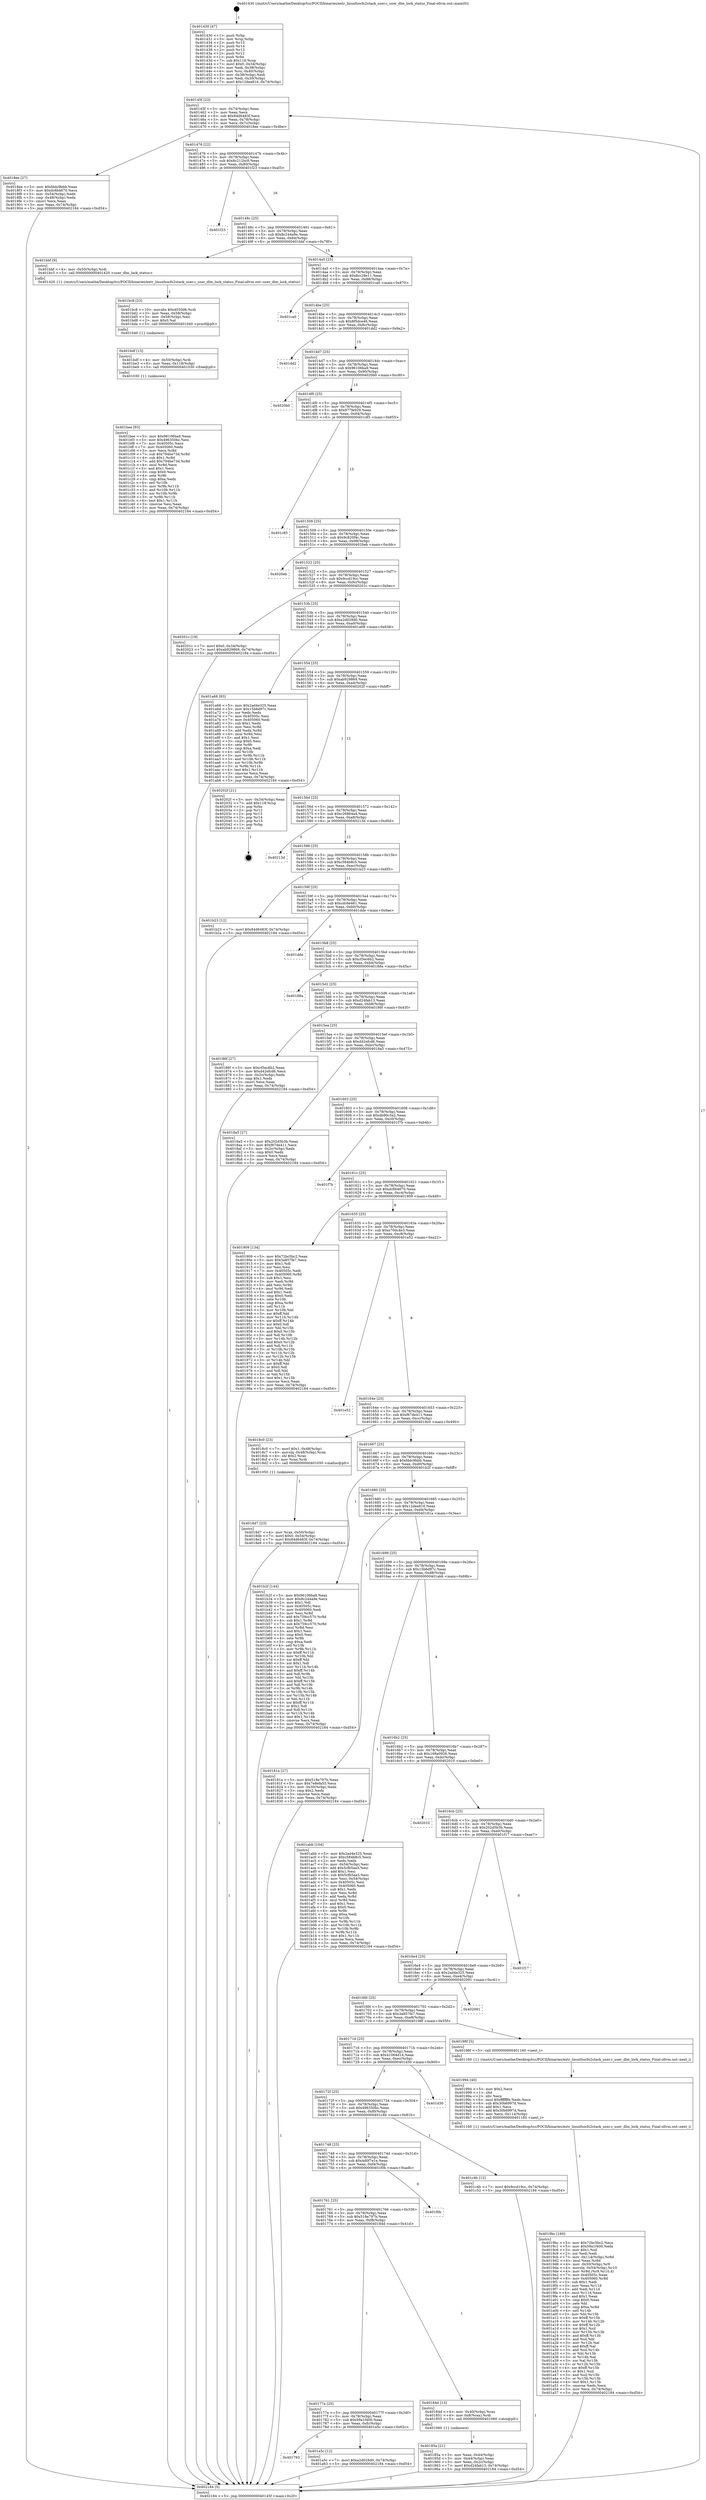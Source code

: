 digraph "0x401430" {
  label = "0x401430 (/mnt/c/Users/mathe/Desktop/tcc/POCII/binaries/extr_linuxfsocfs2stack_user.c_user_dlm_lock_status_Final-ollvm.out::main(0))"
  labelloc = "t"
  node[shape=record]

  Entry [label="",width=0.3,height=0.3,shape=circle,fillcolor=black,style=filled]
  "0x40145f" [label="{
     0x40145f [23]\l
     | [instrs]\l
     &nbsp;&nbsp;0x40145f \<+3\>: mov -0x74(%rbp),%eax\l
     &nbsp;&nbsp;0x401462 \<+2\>: mov %eax,%ecx\l
     &nbsp;&nbsp;0x401464 \<+6\>: sub $0x84d6483f,%ecx\l
     &nbsp;&nbsp;0x40146a \<+3\>: mov %eax,-0x78(%rbp)\l
     &nbsp;&nbsp;0x40146d \<+3\>: mov %ecx,-0x7c(%rbp)\l
     &nbsp;&nbsp;0x401470 \<+6\>: je 00000000004018ee \<main+0x4be\>\l
  }"]
  "0x4018ee" [label="{
     0x4018ee [27]\l
     | [instrs]\l
     &nbsp;&nbsp;0x4018ee \<+5\>: mov $0xfddc9bbb,%eax\l
     &nbsp;&nbsp;0x4018f3 \<+5\>: mov $0xdc6b4670,%ecx\l
     &nbsp;&nbsp;0x4018f8 \<+3\>: mov -0x54(%rbp),%edx\l
     &nbsp;&nbsp;0x4018fb \<+3\>: cmp -0x48(%rbp),%edx\l
     &nbsp;&nbsp;0x4018fe \<+3\>: cmovl %ecx,%eax\l
     &nbsp;&nbsp;0x401901 \<+3\>: mov %eax,-0x74(%rbp)\l
     &nbsp;&nbsp;0x401904 \<+5\>: jmp 0000000000402184 \<main+0xd54\>\l
  }"]
  "0x401476" [label="{
     0x401476 [22]\l
     | [instrs]\l
     &nbsp;&nbsp;0x401476 \<+5\>: jmp 000000000040147b \<main+0x4b\>\l
     &nbsp;&nbsp;0x40147b \<+3\>: mov -0x78(%rbp),%eax\l
     &nbsp;&nbsp;0x40147e \<+5\>: sub $0x8c212bc9,%eax\l
     &nbsp;&nbsp;0x401483 \<+3\>: mov %eax,-0x80(%rbp)\l
     &nbsp;&nbsp;0x401486 \<+6\>: je 0000000000401f23 \<main+0xaf3\>\l
  }"]
  Exit [label="",width=0.3,height=0.3,shape=circle,fillcolor=black,style=filled,peripheries=2]
  "0x401f23" [label="{
     0x401f23\l
  }", style=dashed]
  "0x40148c" [label="{
     0x40148c [25]\l
     | [instrs]\l
     &nbsp;&nbsp;0x40148c \<+5\>: jmp 0000000000401491 \<main+0x61\>\l
     &nbsp;&nbsp;0x401491 \<+3\>: mov -0x78(%rbp),%eax\l
     &nbsp;&nbsp;0x401494 \<+5\>: sub $0x8c244a9e,%eax\l
     &nbsp;&nbsp;0x401499 \<+6\>: mov %eax,-0x84(%rbp)\l
     &nbsp;&nbsp;0x40149f \<+6\>: je 0000000000401bbf \<main+0x78f\>\l
  }"]
  "0x401bee" [label="{
     0x401bee [93]\l
     | [instrs]\l
     &nbsp;&nbsp;0x401bee \<+5\>: mov $0x96106ba9,%eax\l
     &nbsp;&nbsp;0x401bf3 \<+5\>: mov $0x496350bc,%esi\l
     &nbsp;&nbsp;0x401bf8 \<+7\>: mov 0x40505c,%ecx\l
     &nbsp;&nbsp;0x401bff \<+7\>: mov 0x405060,%edx\l
     &nbsp;&nbsp;0x401c06 \<+3\>: mov %ecx,%r8d\l
     &nbsp;&nbsp;0x401c09 \<+7\>: sub $0x794be73d,%r8d\l
     &nbsp;&nbsp;0x401c10 \<+4\>: sub $0x1,%r8d\l
     &nbsp;&nbsp;0x401c14 \<+7\>: add $0x794be73d,%r8d\l
     &nbsp;&nbsp;0x401c1b \<+4\>: imul %r8d,%ecx\l
     &nbsp;&nbsp;0x401c1f \<+3\>: and $0x1,%ecx\l
     &nbsp;&nbsp;0x401c22 \<+3\>: cmp $0x0,%ecx\l
     &nbsp;&nbsp;0x401c25 \<+4\>: sete %r9b\l
     &nbsp;&nbsp;0x401c29 \<+3\>: cmp $0xa,%edx\l
     &nbsp;&nbsp;0x401c2c \<+4\>: setl %r10b\l
     &nbsp;&nbsp;0x401c30 \<+3\>: mov %r9b,%r11b\l
     &nbsp;&nbsp;0x401c33 \<+3\>: and %r10b,%r11b\l
     &nbsp;&nbsp;0x401c36 \<+3\>: xor %r10b,%r9b\l
     &nbsp;&nbsp;0x401c39 \<+3\>: or %r9b,%r11b\l
     &nbsp;&nbsp;0x401c3c \<+4\>: test $0x1,%r11b\l
     &nbsp;&nbsp;0x401c40 \<+3\>: cmovne %esi,%eax\l
     &nbsp;&nbsp;0x401c43 \<+3\>: mov %eax,-0x74(%rbp)\l
     &nbsp;&nbsp;0x401c46 \<+5\>: jmp 0000000000402184 \<main+0xd54\>\l
  }"]
  "0x401bbf" [label="{
     0x401bbf [9]\l
     | [instrs]\l
     &nbsp;&nbsp;0x401bbf \<+4\>: mov -0x50(%rbp),%rdi\l
     &nbsp;&nbsp;0x401bc3 \<+5\>: call 0000000000401420 \<user_dlm_lock_status\>\l
     | [calls]\l
     &nbsp;&nbsp;0x401420 \{1\} (/mnt/c/Users/mathe/Desktop/tcc/POCII/binaries/extr_linuxfsocfs2stack_user.c_user_dlm_lock_status_Final-ollvm.out::user_dlm_lock_status)\l
  }"]
  "0x4014a5" [label="{
     0x4014a5 [25]\l
     | [instrs]\l
     &nbsp;&nbsp;0x4014a5 \<+5\>: jmp 00000000004014aa \<main+0x7a\>\l
     &nbsp;&nbsp;0x4014aa \<+3\>: mov -0x78(%rbp),%eax\l
     &nbsp;&nbsp;0x4014ad \<+5\>: sub $0x8cc28e11,%eax\l
     &nbsp;&nbsp;0x4014b2 \<+6\>: mov %eax,-0x88(%rbp)\l
     &nbsp;&nbsp;0x4014b8 \<+6\>: je 0000000000401ca0 \<main+0x870\>\l
  }"]
  "0x401bdf" [label="{
     0x401bdf [15]\l
     | [instrs]\l
     &nbsp;&nbsp;0x401bdf \<+4\>: mov -0x50(%rbp),%rdi\l
     &nbsp;&nbsp;0x401be3 \<+6\>: mov %eax,-0x118(%rbp)\l
     &nbsp;&nbsp;0x401be9 \<+5\>: call 0000000000401030 \<free@plt\>\l
     | [calls]\l
     &nbsp;&nbsp;0x401030 \{1\} (unknown)\l
  }"]
  "0x401ca0" [label="{
     0x401ca0\l
  }", style=dashed]
  "0x4014be" [label="{
     0x4014be [25]\l
     | [instrs]\l
     &nbsp;&nbsp;0x4014be \<+5\>: jmp 00000000004014c3 \<main+0x93\>\l
     &nbsp;&nbsp;0x4014c3 \<+3\>: mov -0x78(%rbp),%eax\l
     &nbsp;&nbsp;0x4014c6 \<+5\>: sub $0x8f5dce46,%eax\l
     &nbsp;&nbsp;0x4014cb \<+6\>: mov %eax,-0x8c(%rbp)\l
     &nbsp;&nbsp;0x4014d1 \<+6\>: je 0000000000401dd2 \<main+0x9a2\>\l
  }"]
  "0x401bc8" [label="{
     0x401bc8 [23]\l
     | [instrs]\l
     &nbsp;&nbsp;0x401bc8 \<+10\>: movabs $0x4030d6,%rdi\l
     &nbsp;&nbsp;0x401bd2 \<+3\>: mov %eax,-0x58(%rbp)\l
     &nbsp;&nbsp;0x401bd5 \<+3\>: mov -0x58(%rbp),%esi\l
     &nbsp;&nbsp;0x401bd8 \<+2\>: mov $0x0,%al\l
     &nbsp;&nbsp;0x401bda \<+5\>: call 0000000000401040 \<printf@plt\>\l
     | [calls]\l
     &nbsp;&nbsp;0x401040 \{1\} (unknown)\l
  }"]
  "0x401dd2" [label="{
     0x401dd2\l
  }", style=dashed]
  "0x4014d7" [label="{
     0x4014d7 [25]\l
     | [instrs]\l
     &nbsp;&nbsp;0x4014d7 \<+5\>: jmp 00000000004014dc \<main+0xac\>\l
     &nbsp;&nbsp;0x4014dc \<+3\>: mov -0x78(%rbp),%eax\l
     &nbsp;&nbsp;0x4014df \<+5\>: sub $0x96106ba9,%eax\l
     &nbsp;&nbsp;0x4014e4 \<+6\>: mov %eax,-0x90(%rbp)\l
     &nbsp;&nbsp;0x4014ea \<+6\>: je 00000000004020b0 \<main+0xc80\>\l
  }"]
  "0x401793" [label="{
     0x401793\l
  }", style=dashed]
  "0x4020b0" [label="{
     0x4020b0\l
  }", style=dashed]
  "0x4014f0" [label="{
     0x4014f0 [25]\l
     | [instrs]\l
     &nbsp;&nbsp;0x4014f0 \<+5\>: jmp 00000000004014f5 \<main+0xc5\>\l
     &nbsp;&nbsp;0x4014f5 \<+3\>: mov -0x78(%rbp),%eax\l
     &nbsp;&nbsp;0x4014f8 \<+5\>: sub $0x977fe929,%eax\l
     &nbsp;&nbsp;0x4014fd \<+6\>: mov %eax,-0x94(%rbp)\l
     &nbsp;&nbsp;0x401503 \<+6\>: je 0000000000401c85 \<main+0x855\>\l
  }"]
  "0x401a5c" [label="{
     0x401a5c [12]\l
     | [instrs]\l
     &nbsp;&nbsp;0x401a5c \<+7\>: movl $0xa2d028d0,-0x74(%rbp)\l
     &nbsp;&nbsp;0x401a63 \<+5\>: jmp 0000000000402184 \<main+0xd54\>\l
  }"]
  "0x401c85" [label="{
     0x401c85\l
  }", style=dashed]
  "0x401509" [label="{
     0x401509 [25]\l
     | [instrs]\l
     &nbsp;&nbsp;0x401509 \<+5\>: jmp 000000000040150e \<main+0xde\>\l
     &nbsp;&nbsp;0x40150e \<+3\>: mov -0x78(%rbp),%eax\l
     &nbsp;&nbsp;0x401511 \<+5\>: sub $0x9c820f4c,%eax\l
     &nbsp;&nbsp;0x401516 \<+6\>: mov %eax,-0x98(%rbp)\l
     &nbsp;&nbsp;0x40151c \<+6\>: je 00000000004020eb \<main+0xcbb\>\l
  }"]
  "0x4019bc" [label="{
     0x4019bc [160]\l
     | [instrs]\l
     &nbsp;&nbsp;0x4019bc \<+5\>: mov $0x72bc5bc2,%ecx\l
     &nbsp;&nbsp;0x4019c1 \<+5\>: mov $0x59a1f400,%edx\l
     &nbsp;&nbsp;0x4019c6 \<+3\>: mov $0x1,%sil\l
     &nbsp;&nbsp;0x4019c9 \<+2\>: xor %edi,%edi\l
     &nbsp;&nbsp;0x4019cb \<+7\>: mov -0x114(%rbp),%r8d\l
     &nbsp;&nbsp;0x4019d2 \<+4\>: imul %eax,%r8d\l
     &nbsp;&nbsp;0x4019d6 \<+4\>: mov -0x50(%rbp),%r9\l
     &nbsp;&nbsp;0x4019da \<+4\>: movslq -0x54(%rbp),%r10\l
     &nbsp;&nbsp;0x4019de \<+4\>: mov %r8d,(%r9,%r10,4)\l
     &nbsp;&nbsp;0x4019e2 \<+7\>: mov 0x40505c,%eax\l
     &nbsp;&nbsp;0x4019e9 \<+8\>: mov 0x405060,%r8d\l
     &nbsp;&nbsp;0x4019f1 \<+3\>: sub $0x1,%edi\l
     &nbsp;&nbsp;0x4019f4 \<+3\>: mov %eax,%r11d\l
     &nbsp;&nbsp;0x4019f7 \<+3\>: add %edi,%r11d\l
     &nbsp;&nbsp;0x4019fa \<+4\>: imul %r11d,%eax\l
     &nbsp;&nbsp;0x4019fe \<+3\>: and $0x1,%eax\l
     &nbsp;&nbsp;0x401a01 \<+3\>: cmp $0x0,%eax\l
     &nbsp;&nbsp;0x401a04 \<+3\>: sete %bl\l
     &nbsp;&nbsp;0x401a07 \<+4\>: cmp $0xa,%r8d\l
     &nbsp;&nbsp;0x401a0b \<+4\>: setl %r14b\l
     &nbsp;&nbsp;0x401a0f \<+3\>: mov %bl,%r15b\l
     &nbsp;&nbsp;0x401a12 \<+4\>: xor $0xff,%r15b\l
     &nbsp;&nbsp;0x401a16 \<+3\>: mov %r14b,%r12b\l
     &nbsp;&nbsp;0x401a19 \<+4\>: xor $0xff,%r12b\l
     &nbsp;&nbsp;0x401a1d \<+4\>: xor $0x1,%sil\l
     &nbsp;&nbsp;0x401a21 \<+3\>: mov %r15b,%r13b\l
     &nbsp;&nbsp;0x401a24 \<+4\>: and $0xff,%r13b\l
     &nbsp;&nbsp;0x401a28 \<+3\>: and %sil,%bl\l
     &nbsp;&nbsp;0x401a2b \<+3\>: mov %r12b,%al\l
     &nbsp;&nbsp;0x401a2e \<+2\>: and $0xff,%al\l
     &nbsp;&nbsp;0x401a30 \<+3\>: and %sil,%r14b\l
     &nbsp;&nbsp;0x401a33 \<+3\>: or %bl,%r13b\l
     &nbsp;&nbsp;0x401a36 \<+3\>: or %r14b,%al\l
     &nbsp;&nbsp;0x401a39 \<+3\>: xor %al,%r13b\l
     &nbsp;&nbsp;0x401a3c \<+3\>: or %r12b,%r15b\l
     &nbsp;&nbsp;0x401a3f \<+4\>: xor $0xff,%r15b\l
     &nbsp;&nbsp;0x401a43 \<+4\>: or $0x1,%sil\l
     &nbsp;&nbsp;0x401a47 \<+3\>: and %sil,%r15b\l
     &nbsp;&nbsp;0x401a4a \<+3\>: or %r15b,%r13b\l
     &nbsp;&nbsp;0x401a4d \<+4\>: test $0x1,%r13b\l
     &nbsp;&nbsp;0x401a51 \<+3\>: cmovne %edx,%ecx\l
     &nbsp;&nbsp;0x401a54 \<+3\>: mov %ecx,-0x74(%rbp)\l
     &nbsp;&nbsp;0x401a57 \<+5\>: jmp 0000000000402184 \<main+0xd54\>\l
  }"]
  "0x4020eb" [label="{
     0x4020eb\l
  }", style=dashed]
  "0x401522" [label="{
     0x401522 [25]\l
     | [instrs]\l
     &nbsp;&nbsp;0x401522 \<+5\>: jmp 0000000000401527 \<main+0xf7\>\l
     &nbsp;&nbsp;0x401527 \<+3\>: mov -0x78(%rbp),%eax\l
     &nbsp;&nbsp;0x40152a \<+5\>: sub $0x9ccd19cc,%eax\l
     &nbsp;&nbsp;0x40152f \<+6\>: mov %eax,-0x9c(%rbp)\l
     &nbsp;&nbsp;0x401535 \<+6\>: je 000000000040201c \<main+0xbec\>\l
  }"]
  "0x401994" [label="{
     0x401994 [40]\l
     | [instrs]\l
     &nbsp;&nbsp;0x401994 \<+5\>: mov $0x2,%ecx\l
     &nbsp;&nbsp;0x401999 \<+1\>: cltd\l
     &nbsp;&nbsp;0x40199a \<+2\>: idiv %ecx\l
     &nbsp;&nbsp;0x40199c \<+6\>: imul $0xfffffffe,%edx,%ecx\l
     &nbsp;&nbsp;0x4019a2 \<+6\>: sub $0x30b6997d,%ecx\l
     &nbsp;&nbsp;0x4019a8 \<+3\>: add $0x1,%ecx\l
     &nbsp;&nbsp;0x4019ab \<+6\>: add $0x30b6997d,%ecx\l
     &nbsp;&nbsp;0x4019b1 \<+6\>: mov %ecx,-0x114(%rbp)\l
     &nbsp;&nbsp;0x4019b7 \<+5\>: call 0000000000401160 \<next_i\>\l
     | [calls]\l
     &nbsp;&nbsp;0x401160 \{1\} (/mnt/c/Users/mathe/Desktop/tcc/POCII/binaries/extr_linuxfsocfs2stack_user.c_user_dlm_lock_status_Final-ollvm.out::next_i)\l
  }"]
  "0x40201c" [label="{
     0x40201c [19]\l
     | [instrs]\l
     &nbsp;&nbsp;0x40201c \<+7\>: movl $0x0,-0x34(%rbp)\l
     &nbsp;&nbsp;0x402023 \<+7\>: movl $0xab929869,-0x74(%rbp)\l
     &nbsp;&nbsp;0x40202a \<+5\>: jmp 0000000000402184 \<main+0xd54\>\l
  }"]
  "0x40153b" [label="{
     0x40153b [25]\l
     | [instrs]\l
     &nbsp;&nbsp;0x40153b \<+5\>: jmp 0000000000401540 \<main+0x110\>\l
     &nbsp;&nbsp;0x401540 \<+3\>: mov -0x78(%rbp),%eax\l
     &nbsp;&nbsp;0x401543 \<+5\>: sub $0xa2d028d0,%eax\l
     &nbsp;&nbsp;0x401548 \<+6\>: mov %eax,-0xa0(%rbp)\l
     &nbsp;&nbsp;0x40154e \<+6\>: je 0000000000401a68 \<main+0x638\>\l
  }"]
  "0x4018d7" [label="{
     0x4018d7 [23]\l
     | [instrs]\l
     &nbsp;&nbsp;0x4018d7 \<+4\>: mov %rax,-0x50(%rbp)\l
     &nbsp;&nbsp;0x4018db \<+7\>: movl $0x0,-0x54(%rbp)\l
     &nbsp;&nbsp;0x4018e2 \<+7\>: movl $0x84d6483f,-0x74(%rbp)\l
     &nbsp;&nbsp;0x4018e9 \<+5\>: jmp 0000000000402184 \<main+0xd54\>\l
  }"]
  "0x401a68" [label="{
     0x401a68 [83]\l
     | [instrs]\l
     &nbsp;&nbsp;0x401a68 \<+5\>: mov $0x2ad4e325,%eax\l
     &nbsp;&nbsp;0x401a6d \<+5\>: mov $0x15b6d97c,%ecx\l
     &nbsp;&nbsp;0x401a72 \<+2\>: xor %edx,%edx\l
     &nbsp;&nbsp;0x401a74 \<+7\>: mov 0x40505c,%esi\l
     &nbsp;&nbsp;0x401a7b \<+7\>: mov 0x405060,%edi\l
     &nbsp;&nbsp;0x401a82 \<+3\>: sub $0x1,%edx\l
     &nbsp;&nbsp;0x401a85 \<+3\>: mov %esi,%r8d\l
     &nbsp;&nbsp;0x401a88 \<+3\>: add %edx,%r8d\l
     &nbsp;&nbsp;0x401a8b \<+4\>: imul %r8d,%esi\l
     &nbsp;&nbsp;0x401a8f \<+3\>: and $0x1,%esi\l
     &nbsp;&nbsp;0x401a92 \<+3\>: cmp $0x0,%esi\l
     &nbsp;&nbsp;0x401a95 \<+4\>: sete %r9b\l
     &nbsp;&nbsp;0x401a99 \<+3\>: cmp $0xa,%edi\l
     &nbsp;&nbsp;0x401a9c \<+4\>: setl %r10b\l
     &nbsp;&nbsp;0x401aa0 \<+3\>: mov %r9b,%r11b\l
     &nbsp;&nbsp;0x401aa3 \<+3\>: and %r10b,%r11b\l
     &nbsp;&nbsp;0x401aa6 \<+3\>: xor %r10b,%r9b\l
     &nbsp;&nbsp;0x401aa9 \<+3\>: or %r9b,%r11b\l
     &nbsp;&nbsp;0x401aac \<+4\>: test $0x1,%r11b\l
     &nbsp;&nbsp;0x401ab0 \<+3\>: cmovne %ecx,%eax\l
     &nbsp;&nbsp;0x401ab3 \<+3\>: mov %eax,-0x74(%rbp)\l
     &nbsp;&nbsp;0x401ab6 \<+5\>: jmp 0000000000402184 \<main+0xd54\>\l
  }"]
  "0x401554" [label="{
     0x401554 [25]\l
     | [instrs]\l
     &nbsp;&nbsp;0x401554 \<+5\>: jmp 0000000000401559 \<main+0x129\>\l
     &nbsp;&nbsp;0x401559 \<+3\>: mov -0x78(%rbp),%eax\l
     &nbsp;&nbsp;0x40155c \<+5\>: sub $0xab929869,%eax\l
     &nbsp;&nbsp;0x401561 \<+6\>: mov %eax,-0xa4(%rbp)\l
     &nbsp;&nbsp;0x401567 \<+6\>: je 000000000040202f \<main+0xbff\>\l
  }"]
  "0x40185a" [label="{
     0x40185a [21]\l
     | [instrs]\l
     &nbsp;&nbsp;0x40185a \<+3\>: mov %eax,-0x44(%rbp)\l
     &nbsp;&nbsp;0x40185d \<+3\>: mov -0x44(%rbp),%eax\l
     &nbsp;&nbsp;0x401860 \<+3\>: mov %eax,-0x2c(%rbp)\l
     &nbsp;&nbsp;0x401863 \<+7\>: movl $0xd24fab13,-0x74(%rbp)\l
     &nbsp;&nbsp;0x40186a \<+5\>: jmp 0000000000402184 \<main+0xd54\>\l
  }"]
  "0x40202f" [label="{
     0x40202f [21]\l
     | [instrs]\l
     &nbsp;&nbsp;0x40202f \<+3\>: mov -0x34(%rbp),%eax\l
     &nbsp;&nbsp;0x402032 \<+7\>: add $0x118,%rsp\l
     &nbsp;&nbsp;0x402039 \<+1\>: pop %rbx\l
     &nbsp;&nbsp;0x40203a \<+2\>: pop %r12\l
     &nbsp;&nbsp;0x40203c \<+2\>: pop %r13\l
     &nbsp;&nbsp;0x40203e \<+2\>: pop %r14\l
     &nbsp;&nbsp;0x402040 \<+2\>: pop %r15\l
     &nbsp;&nbsp;0x402042 \<+1\>: pop %rbp\l
     &nbsp;&nbsp;0x402043 \<+1\>: ret\l
  }"]
  "0x40156d" [label="{
     0x40156d [25]\l
     | [instrs]\l
     &nbsp;&nbsp;0x40156d \<+5\>: jmp 0000000000401572 \<main+0x142\>\l
     &nbsp;&nbsp;0x401572 \<+3\>: mov -0x78(%rbp),%eax\l
     &nbsp;&nbsp;0x401575 \<+5\>: sub $0xc26864a4,%eax\l
     &nbsp;&nbsp;0x40157a \<+6\>: mov %eax,-0xa8(%rbp)\l
     &nbsp;&nbsp;0x401580 \<+6\>: je 000000000040213d \<main+0xd0d\>\l
  }"]
  "0x40177a" [label="{
     0x40177a [25]\l
     | [instrs]\l
     &nbsp;&nbsp;0x40177a \<+5\>: jmp 000000000040177f \<main+0x34f\>\l
     &nbsp;&nbsp;0x40177f \<+3\>: mov -0x78(%rbp),%eax\l
     &nbsp;&nbsp;0x401782 \<+5\>: sub $0x59a1f400,%eax\l
     &nbsp;&nbsp;0x401787 \<+6\>: mov %eax,-0xfc(%rbp)\l
     &nbsp;&nbsp;0x40178d \<+6\>: je 0000000000401a5c \<main+0x62c\>\l
  }"]
  "0x40213d" [label="{
     0x40213d\l
  }", style=dashed]
  "0x401586" [label="{
     0x401586 [25]\l
     | [instrs]\l
     &nbsp;&nbsp;0x401586 \<+5\>: jmp 000000000040158b \<main+0x15b\>\l
     &nbsp;&nbsp;0x40158b \<+3\>: mov -0x78(%rbp),%eax\l
     &nbsp;&nbsp;0x40158e \<+5\>: sub $0xc584b8c5,%eax\l
     &nbsp;&nbsp;0x401593 \<+6\>: mov %eax,-0xac(%rbp)\l
     &nbsp;&nbsp;0x401599 \<+6\>: je 0000000000401b23 \<main+0x6f3\>\l
  }"]
  "0x40184d" [label="{
     0x40184d [13]\l
     | [instrs]\l
     &nbsp;&nbsp;0x40184d \<+4\>: mov -0x40(%rbp),%rax\l
     &nbsp;&nbsp;0x401851 \<+4\>: mov 0x8(%rax),%rdi\l
     &nbsp;&nbsp;0x401855 \<+5\>: call 0000000000401060 \<atoi@plt\>\l
     | [calls]\l
     &nbsp;&nbsp;0x401060 \{1\} (unknown)\l
  }"]
  "0x401b23" [label="{
     0x401b23 [12]\l
     | [instrs]\l
     &nbsp;&nbsp;0x401b23 \<+7\>: movl $0x84d6483f,-0x74(%rbp)\l
     &nbsp;&nbsp;0x401b2a \<+5\>: jmp 0000000000402184 \<main+0xd54\>\l
  }"]
  "0x40159f" [label="{
     0x40159f [25]\l
     | [instrs]\l
     &nbsp;&nbsp;0x40159f \<+5\>: jmp 00000000004015a4 \<main+0x174\>\l
     &nbsp;&nbsp;0x4015a4 \<+3\>: mov -0x78(%rbp),%eax\l
     &nbsp;&nbsp;0x4015a7 \<+5\>: sub $0xcdc6e461,%eax\l
     &nbsp;&nbsp;0x4015ac \<+6\>: mov %eax,-0xb0(%rbp)\l
     &nbsp;&nbsp;0x4015b2 \<+6\>: je 0000000000401dde \<main+0x9ae\>\l
  }"]
  "0x401761" [label="{
     0x401761 [25]\l
     | [instrs]\l
     &nbsp;&nbsp;0x401761 \<+5\>: jmp 0000000000401766 \<main+0x336\>\l
     &nbsp;&nbsp;0x401766 \<+3\>: mov -0x78(%rbp),%eax\l
     &nbsp;&nbsp;0x401769 \<+5\>: sub $0x518e797b,%eax\l
     &nbsp;&nbsp;0x40176e \<+6\>: mov %eax,-0xf8(%rbp)\l
     &nbsp;&nbsp;0x401774 \<+6\>: je 000000000040184d \<main+0x41d\>\l
  }"]
  "0x401dde" [label="{
     0x401dde\l
  }", style=dashed]
  "0x4015b8" [label="{
     0x4015b8 [25]\l
     | [instrs]\l
     &nbsp;&nbsp;0x4015b8 \<+5\>: jmp 00000000004015bd \<main+0x18d\>\l
     &nbsp;&nbsp;0x4015bd \<+3\>: mov -0x78(%rbp),%eax\l
     &nbsp;&nbsp;0x4015c0 \<+5\>: sub $0xcf3ec6b2,%eax\l
     &nbsp;&nbsp;0x4015c5 \<+6\>: mov %eax,-0xb4(%rbp)\l
     &nbsp;&nbsp;0x4015cb \<+6\>: je 000000000040188a \<main+0x45a\>\l
  }"]
  "0x401f0b" [label="{
     0x401f0b\l
  }", style=dashed]
  "0x40188a" [label="{
     0x40188a\l
  }", style=dashed]
  "0x4015d1" [label="{
     0x4015d1 [25]\l
     | [instrs]\l
     &nbsp;&nbsp;0x4015d1 \<+5\>: jmp 00000000004015d6 \<main+0x1a6\>\l
     &nbsp;&nbsp;0x4015d6 \<+3\>: mov -0x78(%rbp),%eax\l
     &nbsp;&nbsp;0x4015d9 \<+5\>: sub $0xd24fab13,%eax\l
     &nbsp;&nbsp;0x4015de \<+6\>: mov %eax,-0xb8(%rbp)\l
     &nbsp;&nbsp;0x4015e4 \<+6\>: je 000000000040186f \<main+0x43f\>\l
  }"]
  "0x401748" [label="{
     0x401748 [25]\l
     | [instrs]\l
     &nbsp;&nbsp;0x401748 \<+5\>: jmp 000000000040174d \<main+0x31d\>\l
     &nbsp;&nbsp;0x40174d \<+3\>: mov -0x78(%rbp),%eax\l
     &nbsp;&nbsp;0x401750 \<+5\>: sub $0x4d0f7e1e,%eax\l
     &nbsp;&nbsp;0x401755 \<+6\>: mov %eax,-0xf4(%rbp)\l
     &nbsp;&nbsp;0x40175b \<+6\>: je 0000000000401f0b \<main+0xadb\>\l
  }"]
  "0x40186f" [label="{
     0x40186f [27]\l
     | [instrs]\l
     &nbsp;&nbsp;0x40186f \<+5\>: mov $0xcf3ec6b2,%eax\l
     &nbsp;&nbsp;0x401874 \<+5\>: mov $0xd42efcd6,%ecx\l
     &nbsp;&nbsp;0x401879 \<+3\>: mov -0x2c(%rbp),%edx\l
     &nbsp;&nbsp;0x40187c \<+3\>: cmp $0x1,%edx\l
     &nbsp;&nbsp;0x40187f \<+3\>: cmovl %ecx,%eax\l
     &nbsp;&nbsp;0x401882 \<+3\>: mov %eax,-0x74(%rbp)\l
     &nbsp;&nbsp;0x401885 \<+5\>: jmp 0000000000402184 \<main+0xd54\>\l
  }"]
  "0x4015ea" [label="{
     0x4015ea [25]\l
     | [instrs]\l
     &nbsp;&nbsp;0x4015ea \<+5\>: jmp 00000000004015ef \<main+0x1bf\>\l
     &nbsp;&nbsp;0x4015ef \<+3\>: mov -0x78(%rbp),%eax\l
     &nbsp;&nbsp;0x4015f2 \<+5\>: sub $0xd42efcd6,%eax\l
     &nbsp;&nbsp;0x4015f7 \<+6\>: mov %eax,-0xbc(%rbp)\l
     &nbsp;&nbsp;0x4015fd \<+6\>: je 00000000004018a5 \<main+0x475\>\l
  }"]
  "0x401c4b" [label="{
     0x401c4b [12]\l
     | [instrs]\l
     &nbsp;&nbsp;0x401c4b \<+7\>: movl $0x9ccd19cc,-0x74(%rbp)\l
     &nbsp;&nbsp;0x401c52 \<+5\>: jmp 0000000000402184 \<main+0xd54\>\l
  }"]
  "0x4018a5" [label="{
     0x4018a5 [27]\l
     | [instrs]\l
     &nbsp;&nbsp;0x4018a5 \<+5\>: mov $0x202d5b3b,%eax\l
     &nbsp;&nbsp;0x4018aa \<+5\>: mov $0xf67de411,%ecx\l
     &nbsp;&nbsp;0x4018af \<+3\>: mov -0x2c(%rbp),%edx\l
     &nbsp;&nbsp;0x4018b2 \<+3\>: cmp $0x0,%edx\l
     &nbsp;&nbsp;0x4018b5 \<+3\>: cmove %ecx,%eax\l
     &nbsp;&nbsp;0x4018b8 \<+3\>: mov %eax,-0x74(%rbp)\l
     &nbsp;&nbsp;0x4018bb \<+5\>: jmp 0000000000402184 \<main+0xd54\>\l
  }"]
  "0x401603" [label="{
     0x401603 [25]\l
     | [instrs]\l
     &nbsp;&nbsp;0x401603 \<+5\>: jmp 0000000000401608 \<main+0x1d8\>\l
     &nbsp;&nbsp;0x401608 \<+3\>: mov -0x78(%rbp),%eax\l
     &nbsp;&nbsp;0x40160b \<+5\>: sub $0xdb90c3a2,%eax\l
     &nbsp;&nbsp;0x401610 \<+6\>: mov %eax,-0xc0(%rbp)\l
     &nbsp;&nbsp;0x401616 \<+6\>: je 0000000000401f7b \<main+0xb4b\>\l
  }"]
  "0x40172f" [label="{
     0x40172f [25]\l
     | [instrs]\l
     &nbsp;&nbsp;0x40172f \<+5\>: jmp 0000000000401734 \<main+0x304\>\l
     &nbsp;&nbsp;0x401734 \<+3\>: mov -0x78(%rbp),%eax\l
     &nbsp;&nbsp;0x401737 \<+5\>: sub $0x496350bc,%eax\l
     &nbsp;&nbsp;0x40173c \<+6\>: mov %eax,-0xf0(%rbp)\l
     &nbsp;&nbsp;0x401742 \<+6\>: je 0000000000401c4b \<main+0x81b\>\l
  }"]
  "0x401f7b" [label="{
     0x401f7b\l
  }", style=dashed]
  "0x40161c" [label="{
     0x40161c [25]\l
     | [instrs]\l
     &nbsp;&nbsp;0x40161c \<+5\>: jmp 0000000000401621 \<main+0x1f1\>\l
     &nbsp;&nbsp;0x401621 \<+3\>: mov -0x78(%rbp),%eax\l
     &nbsp;&nbsp;0x401624 \<+5\>: sub $0xdc6b4670,%eax\l
     &nbsp;&nbsp;0x401629 \<+6\>: mov %eax,-0xc4(%rbp)\l
     &nbsp;&nbsp;0x40162f \<+6\>: je 0000000000401909 \<main+0x4d9\>\l
  }"]
  "0x401d30" [label="{
     0x401d30\l
  }", style=dashed]
  "0x401909" [label="{
     0x401909 [134]\l
     | [instrs]\l
     &nbsp;&nbsp;0x401909 \<+5\>: mov $0x72bc5bc2,%eax\l
     &nbsp;&nbsp;0x40190e \<+5\>: mov $0x3a857fe7,%ecx\l
     &nbsp;&nbsp;0x401913 \<+2\>: mov $0x1,%dl\l
     &nbsp;&nbsp;0x401915 \<+2\>: xor %esi,%esi\l
     &nbsp;&nbsp;0x401917 \<+7\>: mov 0x40505c,%edi\l
     &nbsp;&nbsp;0x40191e \<+8\>: mov 0x405060,%r8d\l
     &nbsp;&nbsp;0x401926 \<+3\>: sub $0x1,%esi\l
     &nbsp;&nbsp;0x401929 \<+3\>: mov %edi,%r9d\l
     &nbsp;&nbsp;0x40192c \<+3\>: add %esi,%r9d\l
     &nbsp;&nbsp;0x40192f \<+4\>: imul %r9d,%edi\l
     &nbsp;&nbsp;0x401933 \<+3\>: and $0x1,%edi\l
     &nbsp;&nbsp;0x401936 \<+3\>: cmp $0x0,%edi\l
     &nbsp;&nbsp;0x401939 \<+4\>: sete %r10b\l
     &nbsp;&nbsp;0x40193d \<+4\>: cmp $0xa,%r8d\l
     &nbsp;&nbsp;0x401941 \<+4\>: setl %r11b\l
     &nbsp;&nbsp;0x401945 \<+3\>: mov %r10b,%bl\l
     &nbsp;&nbsp;0x401948 \<+3\>: xor $0xff,%bl\l
     &nbsp;&nbsp;0x40194b \<+3\>: mov %r11b,%r14b\l
     &nbsp;&nbsp;0x40194e \<+4\>: xor $0xff,%r14b\l
     &nbsp;&nbsp;0x401952 \<+3\>: xor $0x0,%dl\l
     &nbsp;&nbsp;0x401955 \<+3\>: mov %bl,%r15b\l
     &nbsp;&nbsp;0x401958 \<+4\>: and $0x0,%r15b\l
     &nbsp;&nbsp;0x40195c \<+3\>: and %dl,%r10b\l
     &nbsp;&nbsp;0x40195f \<+3\>: mov %r14b,%r12b\l
     &nbsp;&nbsp;0x401962 \<+4\>: and $0x0,%r12b\l
     &nbsp;&nbsp;0x401966 \<+3\>: and %dl,%r11b\l
     &nbsp;&nbsp;0x401969 \<+3\>: or %r10b,%r15b\l
     &nbsp;&nbsp;0x40196c \<+3\>: or %r11b,%r12b\l
     &nbsp;&nbsp;0x40196f \<+3\>: xor %r12b,%r15b\l
     &nbsp;&nbsp;0x401972 \<+3\>: or %r14b,%bl\l
     &nbsp;&nbsp;0x401975 \<+3\>: xor $0xff,%bl\l
     &nbsp;&nbsp;0x401978 \<+3\>: or $0x0,%dl\l
     &nbsp;&nbsp;0x40197b \<+2\>: and %dl,%bl\l
     &nbsp;&nbsp;0x40197d \<+3\>: or %bl,%r15b\l
     &nbsp;&nbsp;0x401980 \<+4\>: test $0x1,%r15b\l
     &nbsp;&nbsp;0x401984 \<+3\>: cmovne %ecx,%eax\l
     &nbsp;&nbsp;0x401987 \<+3\>: mov %eax,-0x74(%rbp)\l
     &nbsp;&nbsp;0x40198a \<+5\>: jmp 0000000000402184 \<main+0xd54\>\l
  }"]
  "0x401635" [label="{
     0x401635 [25]\l
     | [instrs]\l
     &nbsp;&nbsp;0x401635 \<+5\>: jmp 000000000040163a \<main+0x20a\>\l
     &nbsp;&nbsp;0x40163a \<+3\>: mov -0x78(%rbp),%eax\l
     &nbsp;&nbsp;0x40163d \<+5\>: sub $0xe70dc4e3,%eax\l
     &nbsp;&nbsp;0x401642 \<+6\>: mov %eax,-0xc8(%rbp)\l
     &nbsp;&nbsp;0x401648 \<+6\>: je 0000000000401e52 \<main+0xa22\>\l
  }"]
  "0x401716" [label="{
     0x401716 [25]\l
     | [instrs]\l
     &nbsp;&nbsp;0x401716 \<+5\>: jmp 000000000040171b \<main+0x2eb\>\l
     &nbsp;&nbsp;0x40171b \<+3\>: mov -0x78(%rbp),%eax\l
     &nbsp;&nbsp;0x40171e \<+5\>: sub $0x41064d14,%eax\l
     &nbsp;&nbsp;0x401723 \<+6\>: mov %eax,-0xec(%rbp)\l
     &nbsp;&nbsp;0x401729 \<+6\>: je 0000000000401d30 \<main+0x900\>\l
  }"]
  "0x401e52" [label="{
     0x401e52\l
  }", style=dashed]
  "0x40164e" [label="{
     0x40164e [25]\l
     | [instrs]\l
     &nbsp;&nbsp;0x40164e \<+5\>: jmp 0000000000401653 \<main+0x223\>\l
     &nbsp;&nbsp;0x401653 \<+3\>: mov -0x78(%rbp),%eax\l
     &nbsp;&nbsp;0x401656 \<+5\>: sub $0xf67de411,%eax\l
     &nbsp;&nbsp;0x40165b \<+6\>: mov %eax,-0xcc(%rbp)\l
     &nbsp;&nbsp;0x401661 \<+6\>: je 00000000004018c0 \<main+0x490\>\l
  }"]
  "0x40198f" [label="{
     0x40198f [5]\l
     | [instrs]\l
     &nbsp;&nbsp;0x40198f \<+5\>: call 0000000000401160 \<next_i\>\l
     | [calls]\l
     &nbsp;&nbsp;0x401160 \{1\} (/mnt/c/Users/mathe/Desktop/tcc/POCII/binaries/extr_linuxfsocfs2stack_user.c_user_dlm_lock_status_Final-ollvm.out::next_i)\l
  }"]
  "0x4018c0" [label="{
     0x4018c0 [23]\l
     | [instrs]\l
     &nbsp;&nbsp;0x4018c0 \<+7\>: movl $0x1,-0x48(%rbp)\l
     &nbsp;&nbsp;0x4018c7 \<+4\>: movslq -0x48(%rbp),%rax\l
     &nbsp;&nbsp;0x4018cb \<+4\>: shl $0x2,%rax\l
     &nbsp;&nbsp;0x4018cf \<+3\>: mov %rax,%rdi\l
     &nbsp;&nbsp;0x4018d2 \<+5\>: call 0000000000401050 \<malloc@plt\>\l
     | [calls]\l
     &nbsp;&nbsp;0x401050 \{1\} (unknown)\l
  }"]
  "0x401667" [label="{
     0x401667 [25]\l
     | [instrs]\l
     &nbsp;&nbsp;0x401667 \<+5\>: jmp 000000000040166c \<main+0x23c\>\l
     &nbsp;&nbsp;0x40166c \<+3\>: mov -0x78(%rbp),%eax\l
     &nbsp;&nbsp;0x40166f \<+5\>: sub $0xfddc9bbb,%eax\l
     &nbsp;&nbsp;0x401674 \<+6\>: mov %eax,-0xd0(%rbp)\l
     &nbsp;&nbsp;0x40167a \<+6\>: je 0000000000401b2f \<main+0x6ff\>\l
  }"]
  "0x4016fd" [label="{
     0x4016fd [25]\l
     | [instrs]\l
     &nbsp;&nbsp;0x4016fd \<+5\>: jmp 0000000000401702 \<main+0x2d2\>\l
     &nbsp;&nbsp;0x401702 \<+3\>: mov -0x78(%rbp),%eax\l
     &nbsp;&nbsp;0x401705 \<+5\>: sub $0x3a857fe7,%eax\l
     &nbsp;&nbsp;0x40170a \<+6\>: mov %eax,-0xe8(%rbp)\l
     &nbsp;&nbsp;0x401710 \<+6\>: je 000000000040198f \<main+0x55f\>\l
  }"]
  "0x401b2f" [label="{
     0x401b2f [144]\l
     | [instrs]\l
     &nbsp;&nbsp;0x401b2f \<+5\>: mov $0x96106ba9,%eax\l
     &nbsp;&nbsp;0x401b34 \<+5\>: mov $0x8c244a9e,%ecx\l
     &nbsp;&nbsp;0x401b39 \<+2\>: mov $0x1,%dl\l
     &nbsp;&nbsp;0x401b3b \<+7\>: mov 0x40505c,%esi\l
     &nbsp;&nbsp;0x401b42 \<+7\>: mov 0x405060,%edi\l
     &nbsp;&nbsp;0x401b49 \<+3\>: mov %esi,%r8d\l
     &nbsp;&nbsp;0x401b4c \<+7\>: add $0x759cc570,%r8d\l
     &nbsp;&nbsp;0x401b53 \<+4\>: sub $0x1,%r8d\l
     &nbsp;&nbsp;0x401b57 \<+7\>: sub $0x759cc570,%r8d\l
     &nbsp;&nbsp;0x401b5e \<+4\>: imul %r8d,%esi\l
     &nbsp;&nbsp;0x401b62 \<+3\>: and $0x1,%esi\l
     &nbsp;&nbsp;0x401b65 \<+3\>: cmp $0x0,%esi\l
     &nbsp;&nbsp;0x401b68 \<+4\>: sete %r9b\l
     &nbsp;&nbsp;0x401b6c \<+3\>: cmp $0xa,%edi\l
     &nbsp;&nbsp;0x401b6f \<+4\>: setl %r10b\l
     &nbsp;&nbsp;0x401b73 \<+3\>: mov %r9b,%r11b\l
     &nbsp;&nbsp;0x401b76 \<+4\>: xor $0xff,%r11b\l
     &nbsp;&nbsp;0x401b7a \<+3\>: mov %r10b,%bl\l
     &nbsp;&nbsp;0x401b7d \<+3\>: xor $0xff,%bl\l
     &nbsp;&nbsp;0x401b80 \<+3\>: xor $0x1,%dl\l
     &nbsp;&nbsp;0x401b83 \<+3\>: mov %r11b,%r14b\l
     &nbsp;&nbsp;0x401b86 \<+4\>: and $0xff,%r14b\l
     &nbsp;&nbsp;0x401b8a \<+3\>: and %dl,%r9b\l
     &nbsp;&nbsp;0x401b8d \<+3\>: mov %bl,%r15b\l
     &nbsp;&nbsp;0x401b90 \<+4\>: and $0xff,%r15b\l
     &nbsp;&nbsp;0x401b94 \<+3\>: and %dl,%r10b\l
     &nbsp;&nbsp;0x401b97 \<+3\>: or %r9b,%r14b\l
     &nbsp;&nbsp;0x401b9a \<+3\>: or %r10b,%r15b\l
     &nbsp;&nbsp;0x401b9d \<+3\>: xor %r15b,%r14b\l
     &nbsp;&nbsp;0x401ba0 \<+3\>: or %bl,%r11b\l
     &nbsp;&nbsp;0x401ba3 \<+4\>: xor $0xff,%r11b\l
     &nbsp;&nbsp;0x401ba7 \<+3\>: or $0x1,%dl\l
     &nbsp;&nbsp;0x401baa \<+3\>: and %dl,%r11b\l
     &nbsp;&nbsp;0x401bad \<+3\>: or %r11b,%r14b\l
     &nbsp;&nbsp;0x401bb0 \<+4\>: test $0x1,%r14b\l
     &nbsp;&nbsp;0x401bb4 \<+3\>: cmovne %ecx,%eax\l
     &nbsp;&nbsp;0x401bb7 \<+3\>: mov %eax,-0x74(%rbp)\l
     &nbsp;&nbsp;0x401bba \<+5\>: jmp 0000000000402184 \<main+0xd54\>\l
  }"]
  "0x401680" [label="{
     0x401680 [25]\l
     | [instrs]\l
     &nbsp;&nbsp;0x401680 \<+5\>: jmp 0000000000401685 \<main+0x255\>\l
     &nbsp;&nbsp;0x401685 \<+3\>: mov -0x78(%rbp),%eax\l
     &nbsp;&nbsp;0x401688 \<+5\>: sub $0x12dea816,%eax\l
     &nbsp;&nbsp;0x40168d \<+6\>: mov %eax,-0xd4(%rbp)\l
     &nbsp;&nbsp;0x401693 \<+6\>: je 000000000040181a \<main+0x3ea\>\l
  }"]
  "0x402091" [label="{
     0x402091\l
  }", style=dashed]
  "0x40181a" [label="{
     0x40181a [27]\l
     | [instrs]\l
     &nbsp;&nbsp;0x40181a \<+5\>: mov $0x518e797b,%eax\l
     &nbsp;&nbsp;0x40181f \<+5\>: mov $0x7e8efa55,%ecx\l
     &nbsp;&nbsp;0x401824 \<+3\>: mov -0x30(%rbp),%edx\l
     &nbsp;&nbsp;0x401827 \<+3\>: cmp $0x2,%edx\l
     &nbsp;&nbsp;0x40182a \<+3\>: cmovne %ecx,%eax\l
     &nbsp;&nbsp;0x40182d \<+3\>: mov %eax,-0x74(%rbp)\l
     &nbsp;&nbsp;0x401830 \<+5\>: jmp 0000000000402184 \<main+0xd54\>\l
  }"]
  "0x401699" [label="{
     0x401699 [25]\l
     | [instrs]\l
     &nbsp;&nbsp;0x401699 \<+5\>: jmp 000000000040169e \<main+0x26e\>\l
     &nbsp;&nbsp;0x40169e \<+3\>: mov -0x78(%rbp),%eax\l
     &nbsp;&nbsp;0x4016a1 \<+5\>: sub $0x15b6d97c,%eax\l
     &nbsp;&nbsp;0x4016a6 \<+6\>: mov %eax,-0xd8(%rbp)\l
     &nbsp;&nbsp;0x4016ac \<+6\>: je 0000000000401abb \<main+0x68b\>\l
  }"]
  "0x402184" [label="{
     0x402184 [5]\l
     | [instrs]\l
     &nbsp;&nbsp;0x402184 \<+5\>: jmp 000000000040145f \<main+0x2f\>\l
  }"]
  "0x401430" [label="{
     0x401430 [47]\l
     | [instrs]\l
     &nbsp;&nbsp;0x401430 \<+1\>: push %rbp\l
     &nbsp;&nbsp;0x401431 \<+3\>: mov %rsp,%rbp\l
     &nbsp;&nbsp;0x401434 \<+2\>: push %r15\l
     &nbsp;&nbsp;0x401436 \<+2\>: push %r14\l
     &nbsp;&nbsp;0x401438 \<+2\>: push %r13\l
     &nbsp;&nbsp;0x40143a \<+2\>: push %r12\l
     &nbsp;&nbsp;0x40143c \<+1\>: push %rbx\l
     &nbsp;&nbsp;0x40143d \<+7\>: sub $0x118,%rsp\l
     &nbsp;&nbsp;0x401444 \<+7\>: movl $0x0,-0x34(%rbp)\l
     &nbsp;&nbsp;0x40144b \<+3\>: mov %edi,-0x38(%rbp)\l
     &nbsp;&nbsp;0x40144e \<+4\>: mov %rsi,-0x40(%rbp)\l
     &nbsp;&nbsp;0x401452 \<+3\>: mov -0x38(%rbp),%edi\l
     &nbsp;&nbsp;0x401455 \<+3\>: mov %edi,-0x30(%rbp)\l
     &nbsp;&nbsp;0x401458 \<+7\>: movl $0x12dea816,-0x74(%rbp)\l
  }"]
  "0x4016e4" [label="{
     0x4016e4 [25]\l
     | [instrs]\l
     &nbsp;&nbsp;0x4016e4 \<+5\>: jmp 00000000004016e9 \<main+0x2b9\>\l
     &nbsp;&nbsp;0x4016e9 \<+3\>: mov -0x78(%rbp),%eax\l
     &nbsp;&nbsp;0x4016ec \<+5\>: sub $0x2ad4e325,%eax\l
     &nbsp;&nbsp;0x4016f1 \<+6\>: mov %eax,-0xe4(%rbp)\l
     &nbsp;&nbsp;0x4016f7 \<+6\>: je 0000000000402091 \<main+0xc61\>\l
  }"]
  "0x401abb" [label="{
     0x401abb [104]\l
     | [instrs]\l
     &nbsp;&nbsp;0x401abb \<+5\>: mov $0x2ad4e325,%eax\l
     &nbsp;&nbsp;0x401ac0 \<+5\>: mov $0xc584b8c5,%ecx\l
     &nbsp;&nbsp;0x401ac5 \<+2\>: xor %edx,%edx\l
     &nbsp;&nbsp;0x401ac7 \<+3\>: mov -0x54(%rbp),%esi\l
     &nbsp;&nbsp;0x401aca \<+6\>: add $0x5cfb5aa3,%esi\l
     &nbsp;&nbsp;0x401ad0 \<+3\>: add $0x1,%esi\l
     &nbsp;&nbsp;0x401ad3 \<+6\>: sub $0x5cfb5aa3,%esi\l
     &nbsp;&nbsp;0x401ad9 \<+3\>: mov %esi,-0x54(%rbp)\l
     &nbsp;&nbsp;0x401adc \<+7\>: mov 0x40505c,%esi\l
     &nbsp;&nbsp;0x401ae3 \<+7\>: mov 0x405060,%edi\l
     &nbsp;&nbsp;0x401aea \<+3\>: sub $0x1,%edx\l
     &nbsp;&nbsp;0x401aed \<+3\>: mov %esi,%r8d\l
     &nbsp;&nbsp;0x401af0 \<+3\>: add %edx,%r8d\l
     &nbsp;&nbsp;0x401af3 \<+4\>: imul %r8d,%esi\l
     &nbsp;&nbsp;0x401af7 \<+3\>: and $0x1,%esi\l
     &nbsp;&nbsp;0x401afa \<+3\>: cmp $0x0,%esi\l
     &nbsp;&nbsp;0x401afd \<+4\>: sete %r9b\l
     &nbsp;&nbsp;0x401b01 \<+3\>: cmp $0xa,%edi\l
     &nbsp;&nbsp;0x401b04 \<+4\>: setl %r10b\l
     &nbsp;&nbsp;0x401b08 \<+3\>: mov %r9b,%r11b\l
     &nbsp;&nbsp;0x401b0b \<+3\>: and %r10b,%r11b\l
     &nbsp;&nbsp;0x401b0e \<+3\>: xor %r10b,%r9b\l
     &nbsp;&nbsp;0x401b11 \<+3\>: or %r9b,%r11b\l
     &nbsp;&nbsp;0x401b14 \<+4\>: test $0x1,%r11b\l
     &nbsp;&nbsp;0x401b18 \<+3\>: cmovne %ecx,%eax\l
     &nbsp;&nbsp;0x401b1b \<+3\>: mov %eax,-0x74(%rbp)\l
     &nbsp;&nbsp;0x401b1e \<+5\>: jmp 0000000000402184 \<main+0xd54\>\l
  }"]
  "0x4016b2" [label="{
     0x4016b2 [25]\l
     | [instrs]\l
     &nbsp;&nbsp;0x4016b2 \<+5\>: jmp 00000000004016b7 \<main+0x287\>\l
     &nbsp;&nbsp;0x4016b7 \<+3\>: mov -0x78(%rbp),%eax\l
     &nbsp;&nbsp;0x4016ba \<+5\>: sub $0x168a0926,%eax\l
     &nbsp;&nbsp;0x4016bf \<+6\>: mov %eax,-0xdc(%rbp)\l
     &nbsp;&nbsp;0x4016c5 \<+6\>: je 0000000000402010 \<main+0xbe0\>\l
  }"]
  "0x401f17" [label="{
     0x401f17\l
  }", style=dashed]
  "0x402010" [label="{
     0x402010\l
  }", style=dashed]
  "0x4016cb" [label="{
     0x4016cb [25]\l
     | [instrs]\l
     &nbsp;&nbsp;0x4016cb \<+5\>: jmp 00000000004016d0 \<main+0x2a0\>\l
     &nbsp;&nbsp;0x4016d0 \<+3\>: mov -0x78(%rbp),%eax\l
     &nbsp;&nbsp;0x4016d3 \<+5\>: sub $0x202d5b3b,%eax\l
     &nbsp;&nbsp;0x4016d8 \<+6\>: mov %eax,-0xe0(%rbp)\l
     &nbsp;&nbsp;0x4016de \<+6\>: je 0000000000401f17 \<main+0xae7\>\l
  }"]
  Entry -> "0x401430" [label=" 1"]
  "0x40145f" -> "0x4018ee" [label=" 2"]
  "0x40145f" -> "0x401476" [label=" 16"]
  "0x40202f" -> Exit [label=" 1"]
  "0x401476" -> "0x401f23" [label=" 0"]
  "0x401476" -> "0x40148c" [label=" 16"]
  "0x40201c" -> "0x402184" [label=" 1"]
  "0x40148c" -> "0x401bbf" [label=" 1"]
  "0x40148c" -> "0x4014a5" [label=" 15"]
  "0x401c4b" -> "0x402184" [label=" 1"]
  "0x4014a5" -> "0x401ca0" [label=" 0"]
  "0x4014a5" -> "0x4014be" [label=" 15"]
  "0x401bee" -> "0x402184" [label=" 1"]
  "0x4014be" -> "0x401dd2" [label=" 0"]
  "0x4014be" -> "0x4014d7" [label=" 15"]
  "0x401bdf" -> "0x401bee" [label=" 1"]
  "0x4014d7" -> "0x4020b0" [label=" 0"]
  "0x4014d7" -> "0x4014f0" [label=" 15"]
  "0x401bc8" -> "0x401bdf" [label=" 1"]
  "0x4014f0" -> "0x401c85" [label=" 0"]
  "0x4014f0" -> "0x401509" [label=" 15"]
  "0x401bbf" -> "0x401bc8" [label=" 1"]
  "0x401509" -> "0x4020eb" [label=" 0"]
  "0x401509" -> "0x401522" [label=" 15"]
  "0x401b23" -> "0x402184" [label=" 1"]
  "0x401522" -> "0x40201c" [label=" 1"]
  "0x401522" -> "0x40153b" [label=" 14"]
  "0x401abb" -> "0x402184" [label=" 1"]
  "0x40153b" -> "0x401a68" [label=" 1"]
  "0x40153b" -> "0x401554" [label=" 13"]
  "0x401a68" -> "0x402184" [label=" 1"]
  "0x401554" -> "0x40202f" [label=" 1"]
  "0x401554" -> "0x40156d" [label=" 12"]
  "0x401a5c" -> "0x402184" [label=" 1"]
  "0x40156d" -> "0x40213d" [label=" 0"]
  "0x40156d" -> "0x401586" [label=" 12"]
  "0x40177a" -> "0x401793" [label=" 0"]
  "0x401586" -> "0x401b23" [label=" 1"]
  "0x401586" -> "0x40159f" [label=" 11"]
  "0x40177a" -> "0x401a5c" [label=" 1"]
  "0x40159f" -> "0x401dde" [label=" 0"]
  "0x40159f" -> "0x4015b8" [label=" 11"]
  "0x4019bc" -> "0x402184" [label=" 1"]
  "0x4015b8" -> "0x40188a" [label=" 0"]
  "0x4015b8" -> "0x4015d1" [label=" 11"]
  "0x401994" -> "0x4019bc" [label=" 1"]
  "0x4015d1" -> "0x40186f" [label=" 1"]
  "0x4015d1" -> "0x4015ea" [label=" 10"]
  "0x401909" -> "0x402184" [label=" 1"]
  "0x4015ea" -> "0x4018a5" [label=" 1"]
  "0x4015ea" -> "0x401603" [label=" 9"]
  "0x4018ee" -> "0x402184" [label=" 2"]
  "0x401603" -> "0x401f7b" [label=" 0"]
  "0x401603" -> "0x40161c" [label=" 9"]
  "0x4018c0" -> "0x4018d7" [label=" 1"]
  "0x40161c" -> "0x401909" [label=" 1"]
  "0x40161c" -> "0x401635" [label=" 8"]
  "0x4018a5" -> "0x402184" [label=" 1"]
  "0x401635" -> "0x401e52" [label=" 0"]
  "0x401635" -> "0x40164e" [label=" 8"]
  "0x40185a" -> "0x402184" [label=" 1"]
  "0x40164e" -> "0x4018c0" [label=" 1"]
  "0x40164e" -> "0x401667" [label=" 7"]
  "0x40184d" -> "0x40185a" [label=" 1"]
  "0x401667" -> "0x401b2f" [label=" 1"]
  "0x401667" -> "0x401680" [label=" 6"]
  "0x401761" -> "0x40184d" [label=" 1"]
  "0x401680" -> "0x40181a" [label=" 1"]
  "0x401680" -> "0x401699" [label=" 5"]
  "0x40181a" -> "0x402184" [label=" 1"]
  "0x401430" -> "0x40145f" [label=" 1"]
  "0x402184" -> "0x40145f" [label=" 17"]
  "0x401b2f" -> "0x402184" [label=" 1"]
  "0x401699" -> "0x401abb" [label=" 1"]
  "0x401699" -> "0x4016b2" [label=" 4"]
  "0x401748" -> "0x401f0b" [label=" 0"]
  "0x4016b2" -> "0x402010" [label=" 0"]
  "0x4016b2" -> "0x4016cb" [label=" 4"]
  "0x40198f" -> "0x401994" [label=" 1"]
  "0x4016cb" -> "0x401f17" [label=" 0"]
  "0x4016cb" -> "0x4016e4" [label=" 4"]
  "0x401748" -> "0x401761" [label=" 2"]
  "0x4016e4" -> "0x402091" [label=" 0"]
  "0x4016e4" -> "0x4016fd" [label=" 4"]
  "0x401761" -> "0x40177a" [label=" 1"]
  "0x4016fd" -> "0x40198f" [label=" 1"]
  "0x4016fd" -> "0x401716" [label=" 3"]
  "0x40186f" -> "0x402184" [label=" 1"]
  "0x401716" -> "0x401d30" [label=" 0"]
  "0x401716" -> "0x40172f" [label=" 3"]
  "0x4018d7" -> "0x402184" [label=" 1"]
  "0x40172f" -> "0x401c4b" [label=" 1"]
  "0x40172f" -> "0x401748" [label=" 2"]
}
